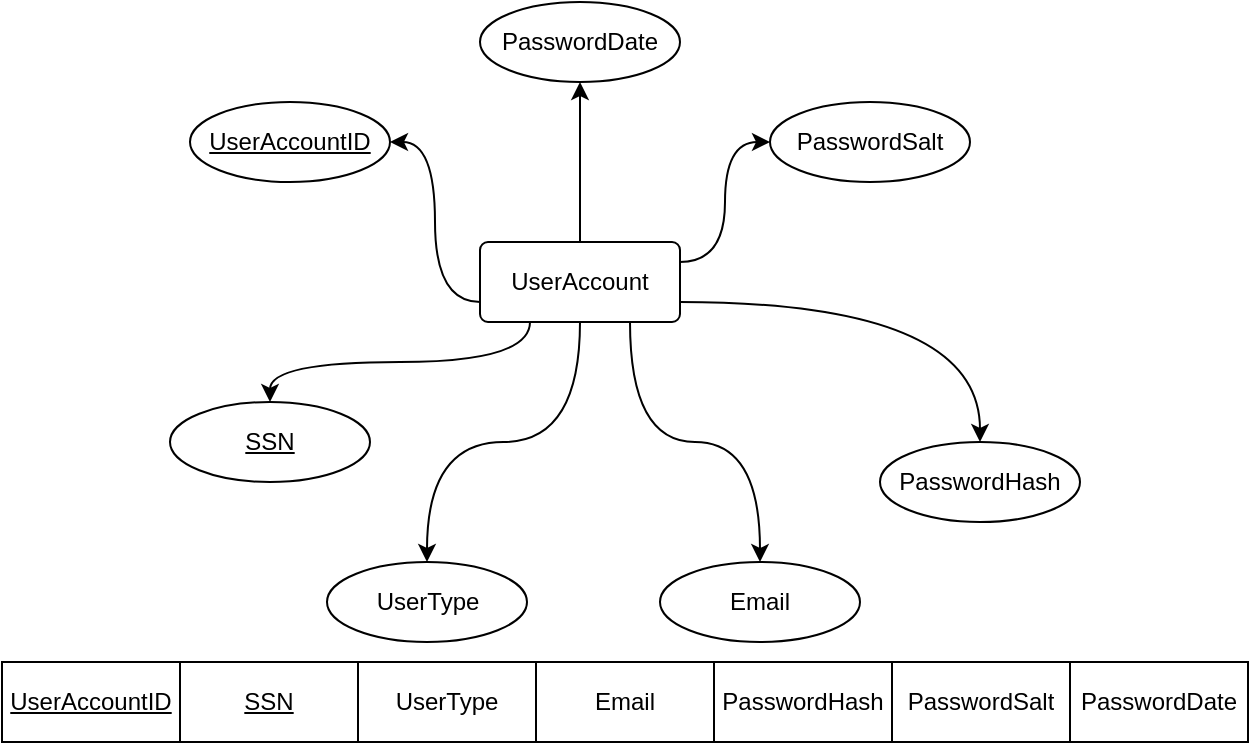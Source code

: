 <mxfile version="22.0.3" type="device">
  <diagram id="R2lEEEUBdFMjLlhIrx00" name="Page-1">
    <mxGraphModel dx="862" dy="-339" grid="1" gridSize="10" guides="1" tooltips="1" connect="1" arrows="1" fold="1" page="1" pageScale="1" pageWidth="850" pageHeight="1100" math="0" shadow="0" extFonts="Permanent Marker^https://fonts.googleapis.com/css?family=Permanent+Marker">
      <root>
        <mxCell id="0" />
        <mxCell id="1" parent="0" />
        <mxCell id="C1jLJrb4n3oBirYwQFJx-1" value="" style="shape=table;startSize=0;container=1;collapsible=0;childLayout=tableLayout;" parent="1" vertex="1">
          <mxGeometry y="1440" width="623" height="40" as="geometry" />
        </mxCell>
        <mxCell id="C1jLJrb4n3oBirYwQFJx-2" value="" style="shape=tableRow;horizontal=0;startSize=0;swimlaneHead=0;swimlaneBody=0;strokeColor=inherit;top=0;left=0;bottom=0;right=0;collapsible=0;dropTarget=0;fillColor=none;points=[[0,0.5],[1,0.5]];portConstraint=eastwest;" parent="C1jLJrb4n3oBirYwQFJx-1" vertex="1">
          <mxGeometry width="623" height="40" as="geometry" />
        </mxCell>
        <mxCell id="C1jLJrb4n3oBirYwQFJx-3" value="&lt;u&gt;UserAccountID&lt;/u&gt;" style="shape=partialRectangle;html=1;whiteSpace=wrap;connectable=0;strokeColor=inherit;overflow=hidden;fillColor=none;top=0;left=0;bottom=0;right=0;pointerEvents=1;" parent="C1jLJrb4n3oBirYwQFJx-2" vertex="1">
          <mxGeometry width="89" height="40" as="geometry">
            <mxRectangle width="89" height="40" as="alternateBounds" />
          </mxGeometry>
        </mxCell>
        <mxCell id="C1jLJrb4n3oBirYwQFJx-5" value="&lt;u&gt;SSN&lt;/u&gt;" style="shape=partialRectangle;html=1;whiteSpace=wrap;connectable=0;strokeColor=inherit;overflow=hidden;fillColor=none;top=0;left=0;bottom=0;right=0;pointerEvents=1;" parent="C1jLJrb4n3oBirYwQFJx-2" vertex="1">
          <mxGeometry x="89" width="89" height="40" as="geometry">
            <mxRectangle width="89" height="40" as="alternateBounds" />
          </mxGeometry>
        </mxCell>
        <mxCell id="MJ64a9vV4Tg3DzLZXeR8-1" value="UserType" style="shape=partialRectangle;html=1;whiteSpace=wrap;connectable=0;strokeColor=inherit;overflow=hidden;fillColor=none;top=0;left=0;bottom=0;right=0;pointerEvents=1;" parent="C1jLJrb4n3oBirYwQFJx-2" vertex="1">
          <mxGeometry x="178" width="89" height="40" as="geometry">
            <mxRectangle width="89" height="40" as="alternateBounds" />
          </mxGeometry>
        </mxCell>
        <mxCell id="C1jLJrb4n3oBirYwQFJx-9" value="Email" style="shape=partialRectangle;html=1;whiteSpace=wrap;connectable=0;strokeColor=inherit;overflow=hidden;fillColor=none;top=0;left=0;bottom=0;right=0;pointerEvents=1;" parent="C1jLJrb4n3oBirYwQFJx-2" vertex="1">
          <mxGeometry x="267" width="89" height="40" as="geometry">
            <mxRectangle width="89" height="40" as="alternateBounds" />
          </mxGeometry>
        </mxCell>
        <mxCell id="C1jLJrb4n3oBirYwQFJx-10" value="PasswordHash" style="shape=partialRectangle;html=1;whiteSpace=wrap;connectable=0;strokeColor=inherit;overflow=hidden;fillColor=none;top=0;left=0;bottom=0;right=0;pointerEvents=1;" parent="C1jLJrb4n3oBirYwQFJx-2" vertex="1">
          <mxGeometry x="356" width="89" height="40" as="geometry">
            <mxRectangle width="89" height="40" as="alternateBounds" />
          </mxGeometry>
        </mxCell>
        <mxCell id="C1jLJrb4n3oBirYwQFJx-11" value="PasswordSalt" style="shape=partialRectangle;html=1;whiteSpace=wrap;connectable=0;strokeColor=inherit;overflow=hidden;fillColor=none;top=0;left=0;bottom=0;right=0;pointerEvents=1;" parent="C1jLJrb4n3oBirYwQFJx-2" vertex="1">
          <mxGeometry x="445" width="89" height="40" as="geometry">
            <mxRectangle width="89" height="40" as="alternateBounds" />
          </mxGeometry>
        </mxCell>
        <mxCell id="C1jLJrb4n3oBirYwQFJx-12" value="PasswordDate" style="shape=partialRectangle;html=1;whiteSpace=wrap;connectable=0;strokeColor=inherit;overflow=hidden;fillColor=none;top=0;left=0;bottom=0;right=0;pointerEvents=1;" parent="C1jLJrb4n3oBirYwQFJx-2" vertex="1">
          <mxGeometry x="534" width="89" height="40" as="geometry">
            <mxRectangle width="89" height="40" as="alternateBounds" />
          </mxGeometry>
        </mxCell>
        <mxCell id="KryvF1VIbAbuhLgO9cvP-1" style="edgeStyle=orthogonalEdgeStyle;rounded=0;orthogonalLoop=1;jettySize=auto;html=1;exitX=0.5;exitY=1;exitDx=0;exitDy=0;entryX=0.5;entryY=0;entryDx=0;entryDy=0;curved=1;" edge="1" parent="1" source="KryvF1VIbAbuhLgO9cvP-8" target="KryvF1VIbAbuhLgO9cvP-10">
          <mxGeometry relative="1" as="geometry">
            <mxPoint x="379" y="1215" as="targetPoint" />
          </mxGeometry>
        </mxCell>
        <mxCell id="KryvF1VIbAbuhLgO9cvP-2" style="edgeStyle=orthogonalEdgeStyle;rounded=0;orthogonalLoop=1;jettySize=auto;html=1;entryX=0.5;entryY=0;entryDx=0;entryDy=0;exitX=0.25;exitY=1;exitDx=0;exitDy=0;curved=1;" edge="1" parent="1" source="KryvF1VIbAbuhLgO9cvP-8" target="KryvF1VIbAbuhLgO9cvP-9">
          <mxGeometry relative="1" as="geometry" />
        </mxCell>
        <mxCell id="KryvF1VIbAbuhLgO9cvP-3" style="edgeStyle=orthogonalEdgeStyle;curved=1;rounded=0;orthogonalLoop=1;jettySize=auto;html=1;exitX=0.75;exitY=1;exitDx=0;exitDy=0;entryX=0.5;entryY=0;entryDx=0;entryDy=0;fontFamily=Helvetica;fontSize=12;fontColor=default;" edge="1" parent="1" source="KryvF1VIbAbuhLgO9cvP-8" target="KryvF1VIbAbuhLgO9cvP-13">
          <mxGeometry relative="1" as="geometry">
            <mxPoint x="359.0" y="1430" as="targetPoint" />
          </mxGeometry>
        </mxCell>
        <mxCell id="KryvF1VIbAbuhLgO9cvP-4" style="edgeStyle=orthogonalEdgeStyle;curved=1;rounded=0;orthogonalLoop=1;jettySize=auto;html=1;exitX=0;exitY=0.75;exitDx=0;exitDy=0;entryX=1;entryY=0.5;entryDx=0;entryDy=0;" edge="1" parent="1" source="KryvF1VIbAbuhLgO9cvP-8" target="KryvF1VIbAbuhLgO9cvP-11">
          <mxGeometry relative="1" as="geometry" />
        </mxCell>
        <mxCell id="KryvF1VIbAbuhLgO9cvP-5" style="edgeStyle=orthogonalEdgeStyle;curved=1;rounded=0;orthogonalLoop=1;jettySize=auto;html=1;exitX=1;exitY=0.25;exitDx=0;exitDy=0;entryX=0;entryY=0.5;entryDx=0;entryDy=0;" edge="1" parent="1" source="KryvF1VIbAbuhLgO9cvP-8" target="KryvF1VIbAbuhLgO9cvP-14">
          <mxGeometry relative="1" as="geometry" />
        </mxCell>
        <mxCell id="KryvF1VIbAbuhLgO9cvP-6" style="edgeStyle=orthogonalEdgeStyle;curved=1;rounded=0;orthogonalLoop=1;jettySize=auto;html=1;exitX=1;exitY=0.75;exitDx=0;exitDy=0;entryX=0.5;entryY=0;entryDx=0;entryDy=0;" edge="1" parent="1" source="KryvF1VIbAbuhLgO9cvP-8" target="KryvF1VIbAbuhLgO9cvP-12">
          <mxGeometry relative="1" as="geometry" />
        </mxCell>
        <mxCell id="KryvF1VIbAbuhLgO9cvP-7" style="edgeStyle=orthogonalEdgeStyle;rounded=0;orthogonalLoop=1;jettySize=auto;html=1;exitX=0.5;exitY=0;exitDx=0;exitDy=0;entryX=0.5;entryY=1;entryDx=0;entryDy=0;" edge="1" parent="1" source="KryvF1VIbAbuhLgO9cvP-8" target="KryvF1VIbAbuhLgO9cvP-15">
          <mxGeometry relative="1" as="geometry" />
        </mxCell>
        <mxCell id="KryvF1VIbAbuhLgO9cvP-8" value="UserAccount" style="rounded=1;arcSize=10;whiteSpace=wrap;html=1;align=center;" vertex="1" parent="1">
          <mxGeometry x="239" y="1230" width="100" height="40" as="geometry" />
        </mxCell>
        <mxCell id="KryvF1VIbAbuhLgO9cvP-9" value="SSN" style="ellipse;whiteSpace=wrap;html=1;align=center;fontStyle=4;" vertex="1" parent="1">
          <mxGeometry x="84" y="1310" width="100" height="40" as="geometry" />
        </mxCell>
        <mxCell id="KryvF1VIbAbuhLgO9cvP-10" value="UserType" style="ellipse;whiteSpace=wrap;html=1;align=center;" vertex="1" parent="1">
          <mxGeometry x="162.5" y="1390" width="100" height="40" as="geometry" />
        </mxCell>
        <mxCell id="KryvF1VIbAbuhLgO9cvP-11" value="&lt;u&gt;UserAccountID&lt;/u&gt;" style="ellipse;whiteSpace=wrap;html=1;align=center;" vertex="1" parent="1">
          <mxGeometry x="94" y="1160" width="100" height="40" as="geometry" />
        </mxCell>
        <mxCell id="KryvF1VIbAbuhLgO9cvP-12" value="PasswordHash" style="ellipse;whiteSpace=wrap;html=1;align=center;" vertex="1" parent="1">
          <mxGeometry x="439" y="1330" width="100" height="40" as="geometry" />
        </mxCell>
        <mxCell id="KryvF1VIbAbuhLgO9cvP-13" value="Email" style="ellipse;whiteSpace=wrap;html=1;align=center;" vertex="1" parent="1">
          <mxGeometry x="329" y="1390" width="100" height="40" as="geometry" />
        </mxCell>
        <mxCell id="KryvF1VIbAbuhLgO9cvP-14" value="PasswordSalt" style="ellipse;whiteSpace=wrap;html=1;align=center;" vertex="1" parent="1">
          <mxGeometry x="384" y="1160" width="100" height="40" as="geometry" />
        </mxCell>
        <mxCell id="KryvF1VIbAbuhLgO9cvP-15" value="PasswordDate" style="ellipse;whiteSpace=wrap;html=1;align=center;" vertex="1" parent="1">
          <mxGeometry x="239" y="1110" width="100" height="40" as="geometry" />
        </mxCell>
      </root>
    </mxGraphModel>
  </diagram>
</mxfile>
